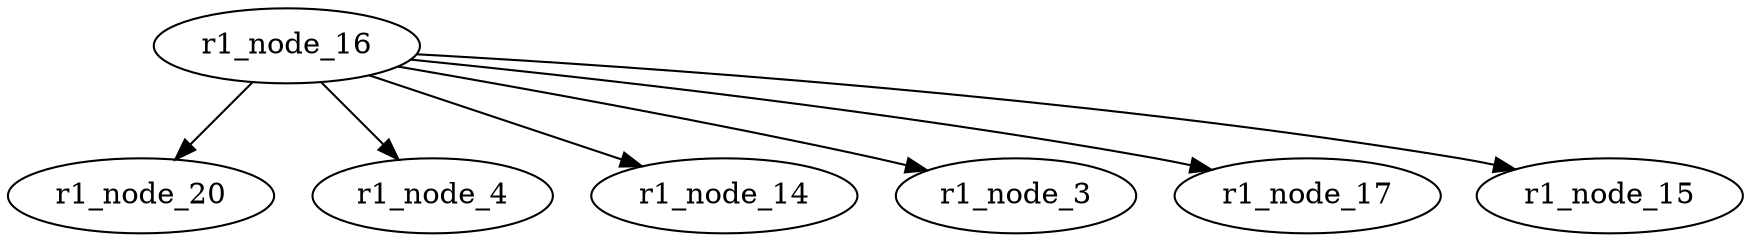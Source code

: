 strict digraph {


	"r1_node_20" [  weight=0 ];

	"r1_node_16" [  weight=0 ];

	"r1_node_16" -> "r1_node_20" [  weight=0 ];

	"r1_node_16" -> "r1_node_4" [  weight=0 ];

	"r1_node_16" -> "r1_node_14" [  weight=0 ];

	"r1_node_16" -> "r1_node_3" [  weight=0 ];

	"r1_node_16" -> "r1_node_17" [  weight=0 ];

	"r1_node_16" -> "r1_node_15" [  weight=0 ];

	"r1_node_4" [  weight=0 ];

	"r1_node_14" [  weight=0 ];

	"r1_node_3" [  weight=0 ];

	"r1_node_17" [  weight=0 ];

	"r1_node_15" [  weight=0 ];

}
